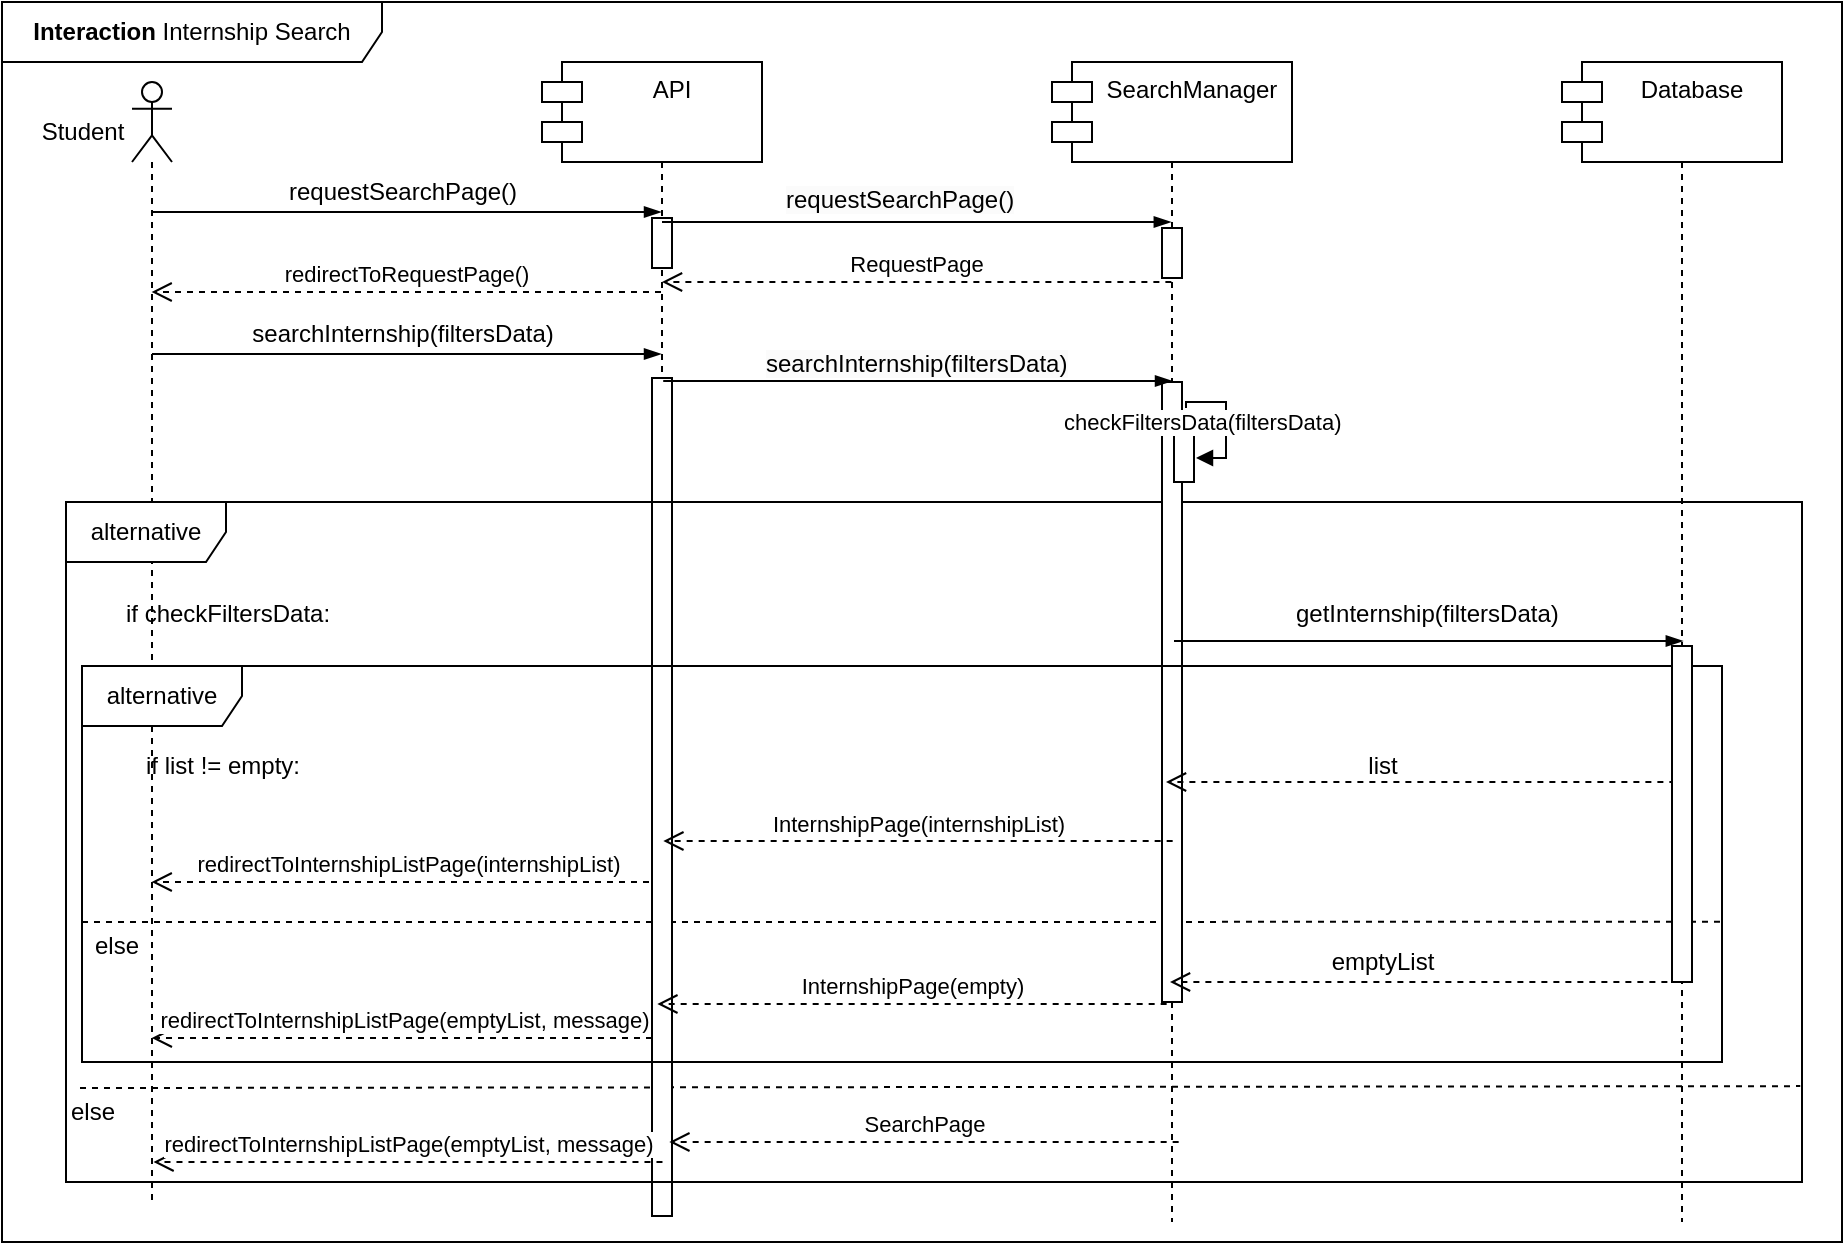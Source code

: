 <mxfile version="25.0.3">
  <diagram name="Page-1" id="2YBvvXClWsGukQMizWep">
    <mxGraphModel dx="1026" dy="691" grid="1" gridSize="10" guides="1" tooltips="1" connect="1" arrows="1" fold="1" page="1" pageScale="1" pageWidth="850" pageHeight="1100" math="0" shadow="0">
      <root>
        <mxCell id="0" />
        <mxCell id="1" parent="0" />
        <mxCell id="CObYJEAy56xA2G8EUnc1-17" value="" style="endArrow=none;dashed=1;html=1;rounded=0;exitX=0.38;exitY=0.1;exitDx=0;exitDy=0;exitPerimeter=0;entryX=0.999;entryY=0.859;entryDx=0;entryDy=0;entryPerimeter=0;" parent="1" edge="1" target="0QtaSWrWx8qJe-UsxeRv-7" source="CObYJEAy56xA2G8EUnc1-19">
          <mxGeometry width="50" height="50" relative="1" as="geometry">
            <mxPoint x="130" y="540" as="sourcePoint" />
            <mxPoint x="540" y="540.34" as="targetPoint" />
          </mxGeometry>
        </mxCell>
        <mxCell id="0QtaSWrWx8qJe-UsxeRv-9" value="" style="endArrow=none;dashed=1;html=1;rounded=0;exitX=0;exitY=0.418;exitDx=0;exitDy=0;exitPerimeter=0;entryX=1;entryY=0.646;entryDx=0;entryDy=0;entryPerimeter=0;" parent="1" edge="1" target="jOP6vSnSLnWGBxUfSvqk-17">
          <mxGeometry width="50" height="50" relative="1" as="geometry">
            <mxPoint x="120" y="460" as="sourcePoint" />
            <mxPoint x="490" y="460" as="targetPoint" />
          </mxGeometry>
        </mxCell>
        <mxCell id="0QtaSWrWx8qJe-UsxeRv-10" value="redirectToInternshipListPage(internshipList)" style="html=1;verticalAlign=bottom;endArrow=open;dashed=1;endSize=8;curved=0;rounded=0;" parent="1" edge="1">
          <mxGeometry x="-0.003" relative="1" as="geometry">
            <mxPoint x="409.5" y="440" as="sourcePoint" />
            <mxPoint x="154.837" y="440" as="targetPoint" />
            <mxPoint as="offset" />
          </mxGeometry>
        </mxCell>
        <mxCell id="CObYJEAy56xA2G8EUnc1-1" value="S&amp;amp;C" style="shape=umlLifeline;perimeter=lifelinePerimeter;whiteSpace=wrap;html=1;container=1;dropTarget=0;collapsible=0;recursiveResize=0;outlineConnect=0;portConstraint=eastwest;newEdgeStyle={&quot;edgeStyle&quot;:&quot;elbowEdgeStyle&quot;,&quot;elbow&quot;:&quot;vertical&quot;,&quot;curved&quot;:0,&quot;rounded&quot;:0};" parent="1" vertex="1">
          <mxGeometry x="360" y="40" width="100" height="560" as="geometry" />
        </mxCell>
        <mxCell id="ODIJXYlx-aS8_YNGp8-O-1" value="" style="html=1;points=[[0,0,0,0,5],[0,1,0,0,-5],[1,0,0,0,5],[1,1,0,0,-5]];perimeter=orthogonalPerimeter;outlineConnect=0;targetShapes=umlLifeline;portConstraint=eastwest;newEdgeStyle={&quot;curved&quot;:0,&quot;rounded&quot;:0};" parent="CObYJEAy56xA2G8EUnc1-1" vertex="1">
          <mxGeometry x="45" y="68" width="10" height="25" as="geometry" />
        </mxCell>
        <mxCell id="ODIJXYlx-aS8_YNGp8-O-2" value="" style="html=1;points=[[0,0,0,0,5],[0,1,0,0,-5],[1,0,0,0,5],[1,1,0,0,-5]];perimeter=orthogonalPerimeter;outlineConnect=0;targetShapes=umlLifeline;portConstraint=eastwest;newEdgeStyle={&quot;curved&quot;:0,&quot;rounded&quot;:0};" parent="CObYJEAy56xA2G8EUnc1-1" vertex="1">
          <mxGeometry x="45" y="148" width="10" height="419" as="geometry" />
        </mxCell>
        <mxCell id="CObYJEAy56xA2G8EUnc1-6" value="" style="shape=umlLifeline;perimeter=lifelinePerimeter;whiteSpace=wrap;html=1;container=1;dropTarget=0;collapsible=0;recursiveResize=0;outlineConnect=0;portConstraint=eastwest;newEdgeStyle={&quot;curved&quot;:0,&quot;rounded&quot;:0};participant=umlActor;" parent="1" vertex="1">
          <mxGeometry x="145" y="40" width="20" height="560" as="geometry" />
        </mxCell>
        <mxCell id="CObYJEAy56xA2G8EUnc1-7" value="Student" style="text;html=1;align=center;verticalAlign=middle;resizable=0;points=[];autosize=1;strokeColor=none;fillColor=none;" parent="1" vertex="1">
          <mxGeometry x="90" y="50" width="60" height="30" as="geometry" />
        </mxCell>
        <mxCell id="CObYJEAy56xA2G8EUnc1-8" value="" style="edgeStyle=elbowEdgeStyle;fontSize=12;html=1;endArrow=blockThin;endFill=1;rounded=0;" parent="1" edge="1">
          <mxGeometry width="160" relative="1" as="geometry">
            <mxPoint x="155.1" y="105" as="sourcePoint" />
            <mxPoint x="409.5" y="105" as="targetPoint" />
            <Array as="points">
              <mxPoint x="270" y="105" />
            </Array>
          </mxGeometry>
        </mxCell>
        <mxCell id="CObYJEAy56xA2G8EUnc1-9" value="requestSearchPage()" style="text;html=1;align=center;verticalAlign=middle;resizable=0;points=[];autosize=1;strokeColor=none;fillColor=none;" parent="1" vertex="1">
          <mxGeometry x="210" y="80" width="140" height="30" as="geometry" />
        </mxCell>
        <mxCell id="CObYJEAy56xA2G8EUnc1-15" value="&lt;b&gt;Interaction&lt;/b&gt;&amp;nbsp;Internship Search" style="shape=umlFrame;whiteSpace=wrap;html=1;pointerEvents=0;width=190;height=30;" parent="1" vertex="1">
          <mxGeometry x="80" width="920" height="620" as="geometry" />
        </mxCell>
        <mxCell id="CObYJEAy56xA2G8EUnc1-19" value="else" style="text;html=1;align=center;verticalAlign=middle;resizable=0;points=[];autosize=1;strokeColor=none;fillColor=none;" parent="1" vertex="1">
          <mxGeometry x="100" y="540" width="50" height="30" as="geometry" />
        </mxCell>
        <mxCell id="CObYJEAy56xA2G8EUnc1-24" value="redirectToInternshipListPage(emptyList, message)" style="html=1;verticalAlign=bottom;endArrow=open;dashed=1;endSize=8;curved=0;rounded=0;" parent="1" edge="1">
          <mxGeometry x="-0.003" relative="1" as="geometry">
            <mxPoint x="410.24" y="580" as="sourcePoint" />
            <mxPoint x="155.752" y="580" as="targetPoint" />
            <mxPoint as="offset" />
          </mxGeometry>
        </mxCell>
        <mxCell id="HJIBpvxVfIBrpGYPyr1l-3" value="redirectToRequestPage()" style="html=1;verticalAlign=bottom;endArrow=open;dashed=1;endSize=8;curved=0;rounded=0;" parent="1" edge="1">
          <mxGeometry relative="1" as="geometry">
            <mxPoint x="409.5" y="145" as="sourcePoint" />
            <mxPoint x="154.81" y="145" as="targetPoint" />
            <Array as="points">
              <mxPoint x="280.5" y="145" />
            </Array>
          </mxGeometry>
        </mxCell>
        <mxCell id="HJIBpvxVfIBrpGYPyr1l-5" value="searchInternship(filtersData)" style="text;html=1;align=center;verticalAlign=middle;resizable=0;points=[];autosize=1;strokeColor=none;fillColor=none;" parent="1" vertex="1">
          <mxGeometry x="195" y="151" width="170" height="30" as="geometry" />
        </mxCell>
        <mxCell id="HJIBpvxVfIBrpGYPyr1l-8" value="" style="edgeStyle=elbowEdgeStyle;fontSize=12;html=1;endArrow=blockThin;endFill=1;rounded=0;" parent="1" edge="1">
          <mxGeometry width="160" relative="1" as="geometry">
            <mxPoint x="155" y="176" as="sourcePoint" />
            <mxPoint x="409.5" y="176" as="targetPoint" />
            <Array as="points">
              <mxPoint x="270" y="176" />
            </Array>
          </mxGeometry>
        </mxCell>
        <mxCell id="0QtaSWrWx8qJe-UsxeRv-7" value="alternative" style="shape=umlFrame;whiteSpace=wrap;html=1;pointerEvents=0;width=80;height=30;" parent="1" vertex="1">
          <mxGeometry x="112" y="250" width="868" height="340" as="geometry" />
        </mxCell>
        <mxCell id="0QtaSWrWx8qJe-UsxeRv-8" value="if checkFiltersData:" style="text;whiteSpace=wrap;html=1;" parent="1" vertex="1">
          <mxGeometry x="140" y="292" width="200" height="30" as="geometry" />
        </mxCell>
        <mxCell id="0QtaSWrWx8qJe-UsxeRv-11" value="else" style="text;html=1;align=center;verticalAlign=middle;resizable=0;points=[];autosize=1;strokeColor=none;fillColor=none;" parent="1" vertex="1">
          <mxGeometry x="112" y="457" width="50" height="30" as="geometry" />
        </mxCell>
        <mxCell id="0QtaSWrWx8qJe-UsxeRv-14" value="redirectToInternshipListPage(emptyList, message)" style="html=1;verticalAlign=bottom;endArrow=open;dashed=1;endSize=8;curved=0;rounded=0;" parent="1" edge="1">
          <mxGeometry x="-0.003" relative="1" as="geometry">
            <mxPoint x="405" y="518" as="sourcePoint" />
            <mxPoint x="154.894" y="518" as="targetPoint" />
            <mxPoint as="offset" />
          </mxGeometry>
        </mxCell>
        <mxCell id="jOP6vSnSLnWGBxUfSvqk-1" value=":Object" style="shape=umlLifeline;perimeter=lifelinePerimeter;whiteSpace=wrap;html=1;container=1;dropTarget=0;collapsible=0;recursiveResize=0;outlineConnect=0;portConstraint=eastwest;newEdgeStyle={&quot;curved&quot;:0,&quot;rounded&quot;:0};" vertex="1" parent="1">
          <mxGeometry x="615" y="40" width="100" height="570" as="geometry" />
        </mxCell>
        <mxCell id="jOP6vSnSLnWGBxUfSvqk-26" value="" style="html=1;points=[[0,0,0,0,5],[0,1,0,0,-5],[1,0,0,0,5],[1,1,0,0,-5]];perimeter=orthogonalPerimeter;outlineConnect=0;targetShapes=umlLifeline;portConstraint=eastwest;newEdgeStyle={&quot;curved&quot;:0,&quot;rounded&quot;:0};" vertex="1" parent="jOP6vSnSLnWGBxUfSvqk-1">
          <mxGeometry x="45" y="150" width="10" height="310" as="geometry" />
        </mxCell>
        <mxCell id="jOP6vSnSLnWGBxUfSvqk-8" value="" style="html=1;points=[[0,0,0,0,5],[0,1,0,0,-5],[1,0,0,0,5],[1,1,0,0,-5]];perimeter=orthogonalPerimeter;outlineConnect=0;targetShapes=umlLifeline;portConstraint=eastwest;newEdgeStyle={&quot;curved&quot;:0,&quot;rounded&quot;:0};" vertex="1" parent="jOP6vSnSLnWGBxUfSvqk-1">
          <mxGeometry x="45" y="73" width="10" height="25" as="geometry" />
        </mxCell>
        <mxCell id="0QtaSWrWx8qJe-UsxeRv-21" value="" style="html=1;points=[[0,0,0,0,5],[0,1,0,0,-5],[1,0,0,0,5],[1,1,0,0,-5]];perimeter=orthogonalPerimeter;outlineConnect=0;targetShapes=umlLifeline;portConstraint=eastwest;newEdgeStyle={&quot;curved&quot;:0,&quot;rounded&quot;:0};direction=west;" parent="jOP6vSnSLnWGBxUfSvqk-1" vertex="1">
          <mxGeometry x="51" y="170" width="10" height="30" as="geometry" />
        </mxCell>
        <mxCell id="jOP6vSnSLnWGBxUfSvqk-2" value=":Object" style="shape=umlLifeline;perimeter=lifelinePerimeter;whiteSpace=wrap;html=1;container=1;dropTarget=0;collapsible=0;recursiveResize=0;outlineConnect=0;portConstraint=eastwest;newEdgeStyle={&quot;curved&quot;:0,&quot;rounded&quot;:0};" vertex="1" parent="1">
          <mxGeometry x="870" y="40" width="100" height="570" as="geometry" />
        </mxCell>
        <mxCell id="jOP6vSnSLnWGBxUfSvqk-3" value="" style="edgeStyle=elbowEdgeStyle;fontSize=12;html=1;endArrow=blockThin;endFill=1;rounded=0;" edge="1" parent="1">
          <mxGeometry width="160" relative="1" as="geometry">
            <mxPoint x="410" y="110" as="sourcePoint" />
            <mxPoint x="664.4" y="110" as="targetPoint" />
            <Array as="points">
              <mxPoint x="524.9" y="110" />
            </Array>
          </mxGeometry>
        </mxCell>
        <mxCell id="jOP6vSnSLnWGBxUfSvqk-5" value="API" style="shape=module;align=left;spacingLeft=20;align=center;verticalAlign=top;whiteSpace=wrap;html=1;" vertex="1" parent="1">
          <mxGeometry x="350" y="30" width="110" height="50" as="geometry" />
        </mxCell>
        <mxCell id="jOP6vSnSLnWGBxUfSvqk-6" value="SearchManager" style="shape=module;align=left;spacingLeft=20;align=center;verticalAlign=top;whiteSpace=wrap;html=1;" vertex="1" parent="1">
          <mxGeometry x="605" y="30" width="120" height="50" as="geometry" />
        </mxCell>
        <mxCell id="jOP6vSnSLnWGBxUfSvqk-7" value="Database" style="shape=module;align=left;spacingLeft=20;align=center;verticalAlign=top;whiteSpace=wrap;html=1;" vertex="1" parent="1">
          <mxGeometry x="860" y="30" width="110" height="50" as="geometry" />
        </mxCell>
        <mxCell id="jOP6vSnSLnWGBxUfSvqk-9" value="RequestPage" style="html=1;verticalAlign=bottom;endArrow=open;dashed=1;endSize=8;curved=0;rounded=0;" edge="1" parent="1">
          <mxGeometry relative="1" as="geometry">
            <mxPoint x="664.69" y="140" as="sourcePoint" />
            <mxPoint x="410.0" y="140" as="targetPoint" />
            <Array as="points">
              <mxPoint x="535.69" y="140" />
            </Array>
          </mxGeometry>
        </mxCell>
        <mxCell id="jOP6vSnSLnWGBxUfSvqk-10" value="&lt;span style=&quot;color: rgb(0, 0, 0); font-family: Helvetica; font-size: 12px; font-style: normal; font-variant-ligatures: normal; font-variant-caps: normal; font-weight: 400; letter-spacing: normal; orphans: 2; text-align: center; text-indent: 0px; text-transform: none; widows: 2; word-spacing: 0px; -webkit-text-stroke-width: 0px; white-space: nowrap; background-color: rgb(251, 251, 251); text-decoration-thickness: initial; text-decoration-style: initial; text-decoration-color: initial; display: inline !important; float: none;&quot;&gt;requestSearchPage()&lt;/span&gt;" style="text;whiteSpace=wrap;html=1;" vertex="1" parent="1">
          <mxGeometry x="470" y="85" width="150" height="40" as="geometry" />
        </mxCell>
        <mxCell id="jOP6vSnSLnWGBxUfSvqk-11" value="" style="edgeStyle=elbowEdgeStyle;fontSize=12;html=1;endArrow=blockThin;endFill=1;rounded=0;" edge="1" parent="1">
          <mxGeometry width="160" relative="1" as="geometry">
            <mxPoint x="666" y="319.5" as="sourcePoint" />
            <mxPoint x="920.4" y="319.5" as="targetPoint" />
            <Array as="points">
              <mxPoint x="780.9" y="319.5" />
            </Array>
          </mxGeometry>
        </mxCell>
        <mxCell id="jOP6vSnSLnWGBxUfSvqk-12" value="&lt;div style=&quot;text-align: center;&quot;&gt;&lt;span style=&quot;background-color: initial; text-wrap-mode: nowrap;&quot;&gt;getInternship(filtersData)&lt;/span&gt;&lt;/div&gt;" style="text;whiteSpace=wrap;html=1;" vertex="1" parent="1">
          <mxGeometry x="725" y="292" width="150" height="40" as="geometry" />
        </mxCell>
        <mxCell id="jOP6vSnSLnWGBxUfSvqk-13" value="&lt;span style=&quot;color: rgb(0, 0, 0); font-family: Helvetica; font-size: 12px; font-style: normal; font-variant-ligatures: normal; font-variant-caps: normal; font-weight: 400; letter-spacing: normal; orphans: 2; text-align: center; text-indent: 0px; text-transform: none; widows: 2; word-spacing: 0px; -webkit-text-stroke-width: 0px; white-space: nowrap; background-color: rgb(251, 251, 251); text-decoration-thickness: initial; text-decoration-style: initial; text-decoration-color: initial; display: inline !important; float: none;&quot;&gt;searchInternship(filtersData)&lt;/span&gt;" style="text;whiteSpace=wrap;html=1;" vertex="1" parent="1">
          <mxGeometry x="460" y="167" width="150" height="40" as="geometry" />
        </mxCell>
        <mxCell id="jOP6vSnSLnWGBxUfSvqk-15" value="" style="edgeStyle=elbowEdgeStyle;fontSize=12;html=1;endArrow=blockThin;endFill=1;rounded=0;" edge="1" parent="1">
          <mxGeometry width="160" relative="1" as="geometry">
            <mxPoint x="410.6" y="189.5" as="sourcePoint" />
            <mxPoint x="665" y="189.5" as="targetPoint" />
            <Array as="points">
              <mxPoint x="525.5" y="189.5" />
            </Array>
          </mxGeometry>
        </mxCell>
        <mxCell id="jOP6vSnSLnWGBxUfSvqk-17" value="alternative" style="shape=umlFrame;whiteSpace=wrap;html=1;pointerEvents=0;width=80;height=30;" vertex="1" parent="1">
          <mxGeometry x="120" y="332" width="820" height="198" as="geometry" />
        </mxCell>
        <mxCell id="jOP6vSnSLnWGBxUfSvqk-19" value="" style="html=1;verticalAlign=bottom;endArrow=open;dashed=1;endSize=8;curved=0;rounded=0;" edge="1" parent="1">
          <mxGeometry relative="1" as="geometry">
            <mxPoint x="916.69" y="390" as="sourcePoint" />
            <mxPoint x="662.0" y="390" as="targetPoint" />
            <Array as="points">
              <mxPoint x="787.69" y="390" />
            </Array>
          </mxGeometry>
        </mxCell>
        <mxCell id="jOP6vSnSLnWGBxUfSvqk-20" value="list" style="text;html=1;align=center;verticalAlign=middle;resizable=0;points=[];autosize=1;strokeColor=none;fillColor=none;" vertex="1" parent="1">
          <mxGeometry x="750" y="367" width="40" height="30" as="geometry" />
        </mxCell>
        <mxCell id="jOP6vSnSLnWGBxUfSvqk-18" value="if list != empty:" style="text;html=1;align=center;verticalAlign=middle;resizable=0;points=[];autosize=1;" vertex="1" parent="1">
          <mxGeometry x="140" y="367" width="100" height="30" as="geometry" />
        </mxCell>
        <mxCell id="jOP6vSnSLnWGBxUfSvqk-21" value="InternshipPage(internshipList)" style="html=1;verticalAlign=bottom;endArrow=open;dashed=1;endSize=8;curved=0;rounded=0;" edge="1" parent="1">
          <mxGeometry x="-0.003" relative="1" as="geometry">
            <mxPoint x="665.33" y="419.5" as="sourcePoint" />
            <mxPoint x="410.667" y="419.5" as="targetPoint" />
            <mxPoint as="offset" />
          </mxGeometry>
        </mxCell>
        <mxCell id="jOP6vSnSLnWGBxUfSvqk-22" value="InternshipPage(empty)" style="html=1;verticalAlign=bottom;endArrow=open;dashed=1;endSize=8;curved=0;rounded=0;" edge="1" parent="1">
          <mxGeometry x="-0.003" relative="1" as="geometry">
            <mxPoint x="662.33" y="501" as="sourcePoint" />
            <mxPoint x="407.667" y="501" as="targetPoint" />
            <mxPoint as="offset" />
          </mxGeometry>
        </mxCell>
        <mxCell id="jOP6vSnSLnWGBxUfSvqk-23" value="" style="html=1;verticalAlign=bottom;endArrow=open;dashed=1;endSize=8;curved=0;rounded=0;" edge="1" parent="1">
          <mxGeometry relative="1" as="geometry">
            <mxPoint x="918.69" y="490" as="sourcePoint" />
            <mxPoint x="664.0" y="490" as="targetPoint" />
            <Array as="points">
              <mxPoint x="789.69" y="490" />
            </Array>
          </mxGeometry>
        </mxCell>
        <mxCell id="jOP6vSnSLnWGBxUfSvqk-24" value="emptyList" style="text;html=1;align=center;verticalAlign=middle;resizable=0;points=[];autosize=1;strokeColor=none;fillColor=none;" vertex="1" parent="1">
          <mxGeometry x="735" y="465" width="70" height="30" as="geometry" />
        </mxCell>
        <mxCell id="jOP6vSnSLnWGBxUfSvqk-25" value="" style="html=1;points=[[0,0,0,0,5],[0,1,0,0,-5],[1,0,0,0,5],[1,1,0,0,-5]];perimeter=orthogonalPerimeter;outlineConnect=0;targetShapes=umlLifeline;portConstraint=eastwest;newEdgeStyle={&quot;curved&quot;:0,&quot;rounded&quot;:0};" vertex="1" parent="1">
          <mxGeometry x="915" y="322" width="10" height="168" as="geometry" />
        </mxCell>
        <mxCell id="0QtaSWrWx8qJe-UsxeRv-4" value="checkFiltersData(filtersData)" style="html=1;align=left;spacingLeft=2;endArrow=block;rounded=0;edgeStyle=orthogonalEdgeStyle;curved=0;rounded=0;" parent="1" edge="1">
          <mxGeometry x="-1" y="65" relative="1" as="geometry">
            <mxPoint x="672" y="202.97" as="sourcePoint" />
            <Array as="points">
              <mxPoint x="672" y="200" />
              <mxPoint x="692" y="200" />
              <mxPoint x="692" y="228" />
            </Array>
            <mxPoint y="7" as="offset" />
            <mxPoint x="677" y="228.004" as="targetPoint" />
          </mxGeometry>
        </mxCell>
        <mxCell id="jOP6vSnSLnWGBxUfSvqk-27" value="SearchPage" style="html=1;verticalAlign=bottom;endArrow=open;dashed=1;endSize=8;curved=0;rounded=0;" edge="1" parent="1">
          <mxGeometry x="-0.003" relative="1" as="geometry">
            <mxPoint x="668.33" y="570" as="sourcePoint" />
            <mxPoint x="413.667" y="570" as="targetPoint" />
            <mxPoint as="offset" />
          </mxGeometry>
        </mxCell>
      </root>
    </mxGraphModel>
  </diagram>
</mxfile>

